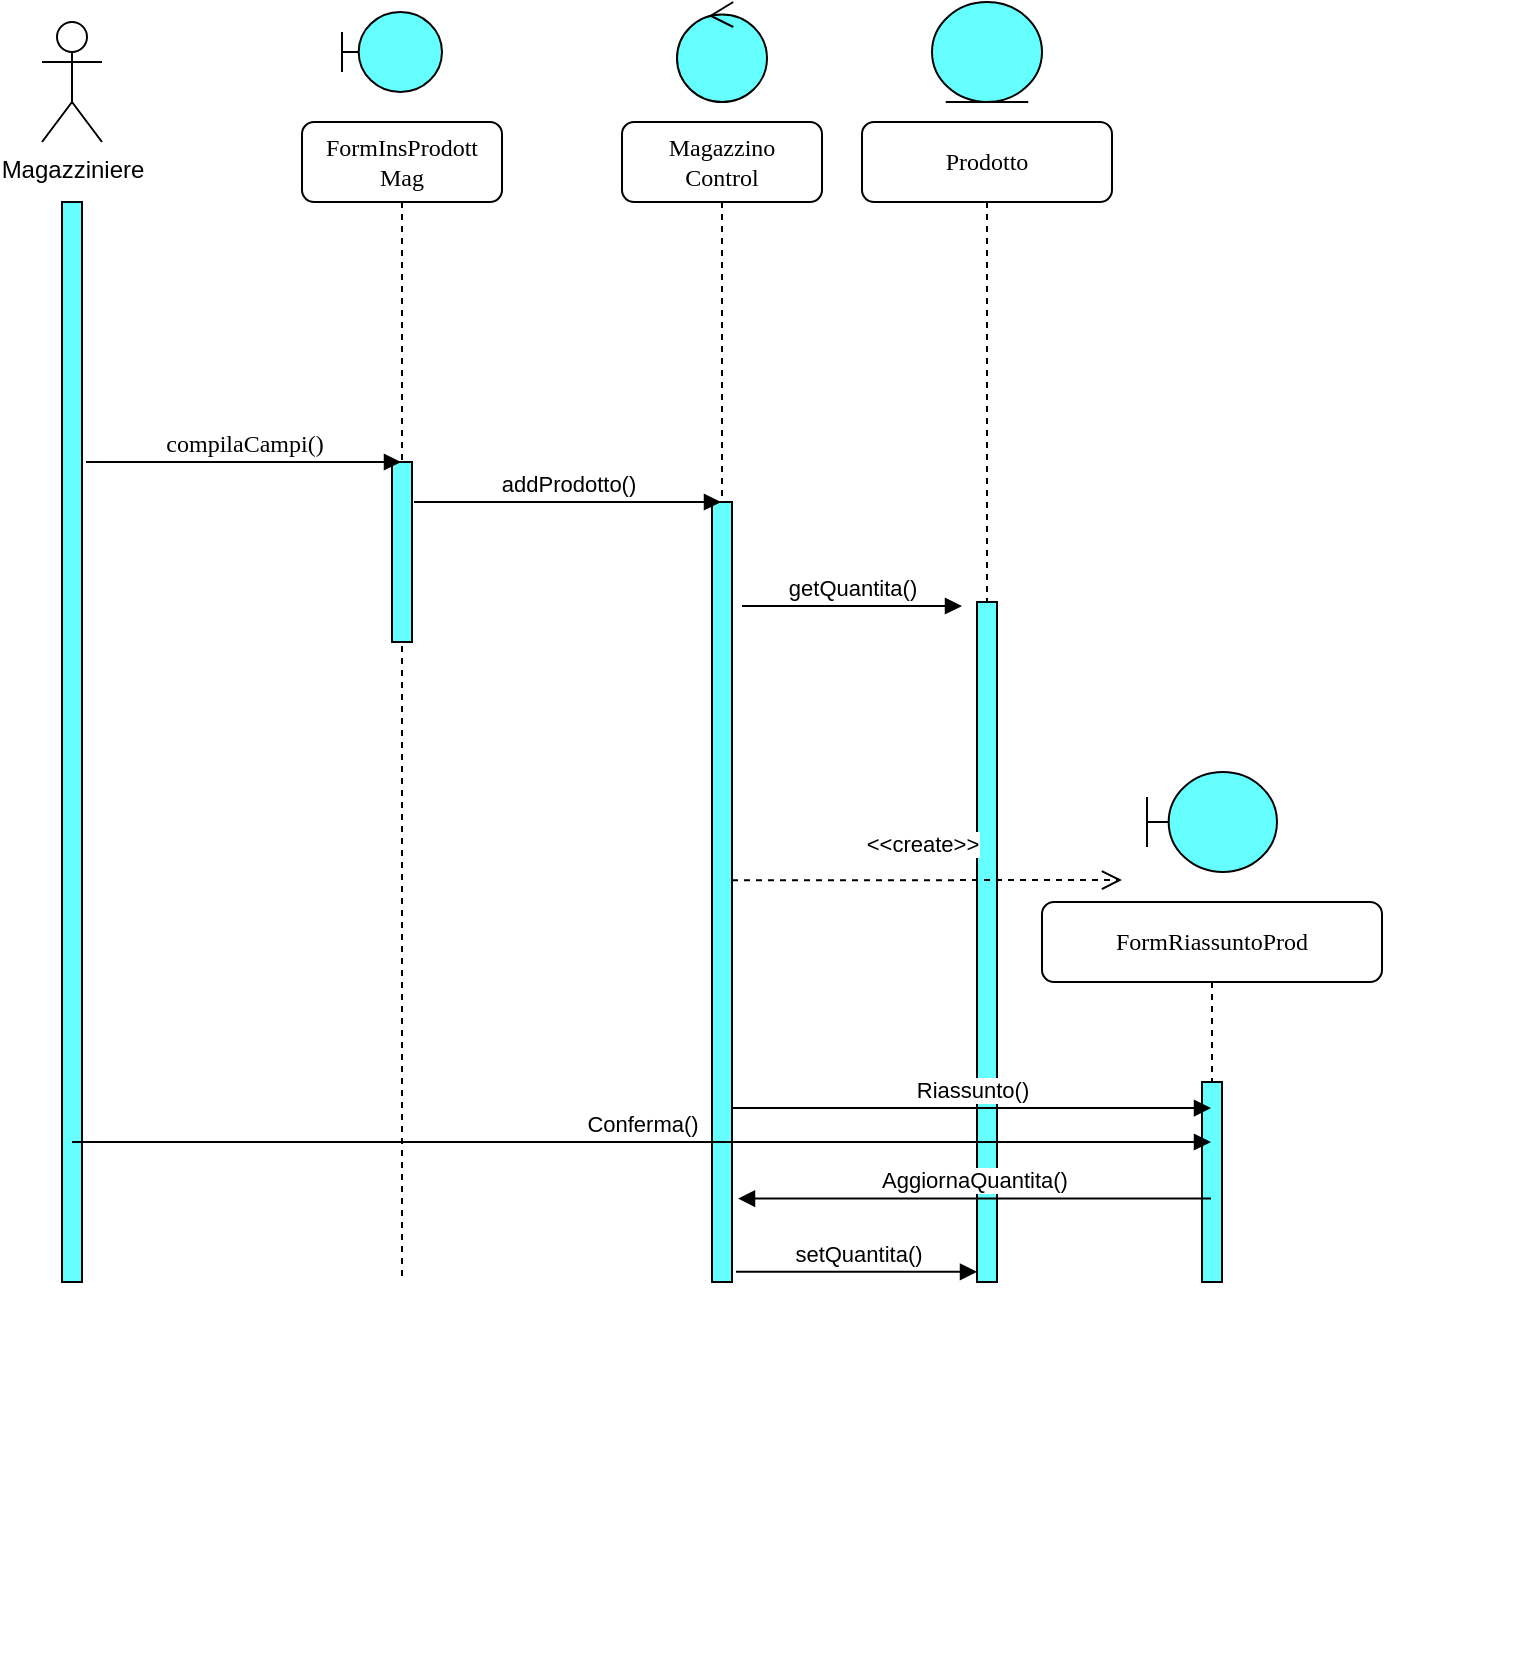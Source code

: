 <mxfile version="13.10.2" type="device"><diagram name="Page-1" id="13e1069c-82ec-6db2-03f1-153e76fe0fe0"><mxGraphModel dx="868" dy="492" grid="1" gridSize="10" guides="1" tooltips="1" connect="1" arrows="1" fold="1" page="1" pageScale="1" pageWidth="1100" pageHeight="850" background="#ffffff" math="0" shadow="0"><root><mxCell id="0"/><mxCell id="1" parent="0"/><mxCell id="7baba1c4bc27f4b0-2" value="FormInsProdott&lt;br&gt;Mag" style="shape=umlLifeline;perimeter=lifelinePerimeter;whiteSpace=wrap;html=1;container=1;collapsible=0;recursiveResize=0;outlineConnect=0;rounded=1;shadow=0;comic=0;labelBackgroundColor=none;strokeWidth=1;fontFamily=Verdana;fontSize=12;align=center;" parent="1" vertex="1"><mxGeometry x="240" y="100" width="100" height="580" as="geometry"/></mxCell><mxCell id="7baba1c4bc27f4b0-10" value="" style="html=1;points=[];perimeter=orthogonalPerimeter;rounded=0;shadow=0;comic=0;labelBackgroundColor=none;strokeWidth=1;fontFamily=Verdana;fontSize=12;align=center;fillColor=#66FFFF;" parent="7baba1c4bc27f4b0-2" vertex="1"><mxGeometry x="45" y="170" width="10" height="90" as="geometry"/></mxCell><mxCell id="sH8My4Nuk2cVDS_fJ5RP-1" value="Magazziniere" style="shape=umlActor;verticalLabelPosition=bottom;verticalAlign=top;html=1;outlineConnect=0;" parent="1" vertex="1"><mxGeometry x="110" y="50" width="30" height="60" as="geometry"/></mxCell><mxCell id="sH8My4Nuk2cVDS_fJ5RP-3" value="" style="html=1;points=[];perimeter=orthogonalPerimeter;rounded=0;shadow=0;comic=0;labelBackgroundColor=none;strokeWidth=1;fontFamily=Verdana;fontSize=12;align=center;fillColor=#66FFFF;" parent="1" vertex="1"><mxGeometry x="120" y="140" width="10" height="540" as="geometry"/></mxCell><mxCell id="sH8My4Nuk2cVDS_fJ5RP-10" value="Magazzino&lt;br&gt;Control" style="shape=umlLifeline;perimeter=lifelinePerimeter;whiteSpace=wrap;html=1;container=1;collapsible=0;recursiveResize=0;outlineConnect=0;rounded=1;shadow=0;comic=0;labelBackgroundColor=none;strokeWidth=1;fontFamily=Verdana;fontSize=12;align=center;" parent="1" vertex="1"><mxGeometry x="400" y="100" width="100" height="580" as="geometry"/></mxCell><mxCell id="sH8My4Nuk2cVDS_fJ5RP-11" value="" style="html=1;points=[];perimeter=orthogonalPerimeter;rounded=0;shadow=0;comic=0;labelBackgroundColor=none;strokeWidth=1;fontFamily=Verdana;fontSize=12;align=center;fillColor=#66FFFF;" parent="sH8My4Nuk2cVDS_fJ5RP-10" vertex="1"><mxGeometry x="45" y="190" width="10" height="390" as="geometry"/></mxCell><mxCell id="sH8My4Nuk2cVDS_fJ5RP-13" value="compilaCampi()" style="html=1;verticalAlign=bottom;endArrow=block;labelBackgroundColor=none;fontFamily=Verdana;fontSize=12;edgeStyle=elbowEdgeStyle;elbow=vertical;" parent="1" target="7baba1c4bc27f4b0-2" edge="1"><mxGeometry relative="1" as="geometry"><mxPoint x="132" y="270" as="sourcePoint"/><mxPoint x="260" y="271" as="targetPoint"/><Array as="points"/></mxGeometry></mxCell><mxCell id="sH8My4Nuk2cVDS_fJ5RP-15" value="addProdotto()" style="html=1;verticalAlign=bottom;endArrow=block;" parent="1" target="sH8My4Nuk2cVDS_fJ5RP-10" edge="1"><mxGeometry width="80" relative="1" as="geometry"><mxPoint x="296" y="290" as="sourcePoint"/><mxPoint x="420" y="290" as="targetPoint"/></mxGeometry></mxCell><mxCell id="sH8My4Nuk2cVDS_fJ5RP-17" value="getQuantita()" style="html=1;verticalAlign=bottom;endArrow=block;" parent="1" edge="1"><mxGeometry width="80" relative="1" as="geometry"><mxPoint x="460" y="342" as="sourcePoint"/><mxPoint x="570" y="342" as="targetPoint"/></mxGeometry></mxCell><mxCell id="sH8My4Nuk2cVDS_fJ5RP-18" value="Prodotto" style="shape=umlLifeline;perimeter=lifelinePerimeter;whiteSpace=wrap;html=1;container=1;collapsible=0;recursiveResize=0;outlineConnect=0;rounded=1;shadow=0;comic=0;labelBackgroundColor=none;strokeWidth=1;fontFamily=Verdana;fontSize=12;align=center;" parent="1" vertex="1"><mxGeometry x="520" y="100" width="125" height="580" as="geometry"/></mxCell><mxCell id="sH8My4Nuk2cVDS_fJ5RP-19" value="" style="html=1;points=[];perimeter=orthogonalPerimeter;rounded=0;shadow=0;comic=0;labelBackgroundColor=none;strokeWidth=1;fontFamily=Verdana;fontSize=12;align=center;fillColor=#66FFFF;" parent="sH8My4Nuk2cVDS_fJ5RP-18" vertex="1"><mxGeometry x="57.5" y="240" width="10" height="340" as="geometry"/></mxCell><mxCell id="sH8My4Nuk2cVDS_fJ5RP-38" style="edgeStyle=orthogonalEdgeStyle;rounded=0;orthogonalLoop=1;jettySize=auto;html=1;exitX=0.5;exitY=1;exitDx=0;exitDy=0;" parent="1" edge="1"><mxGeometry relative="1" as="geometry"><mxPoint x="845" y="860" as="sourcePoint"/><mxPoint x="845" y="860" as="targetPoint"/></mxGeometry></mxCell><mxCell id="0qIgahLn8RnxLVcaG4aQ-4" value="FormRiassuntoProd" style="shape=umlLifeline;perimeter=lifelinePerimeter;whiteSpace=wrap;html=1;container=1;collapsible=0;recursiveResize=0;outlineConnect=0;rounded=1;shadow=0;comic=0;labelBackgroundColor=none;strokeWidth=1;fontFamily=Verdana;fontSize=12;align=center;" parent="1" vertex="1"><mxGeometry x="610" y="490" width="170" height="150" as="geometry"/></mxCell><mxCell id="0qIgahLn8RnxLVcaG4aQ-5" value="" style="html=1;points=[];perimeter=orthogonalPerimeter;rounded=0;shadow=0;comic=0;labelBackgroundColor=none;strokeWidth=1;fontFamily=Verdana;fontSize=12;align=center;fillColor=#66FFFF;" parent="0qIgahLn8RnxLVcaG4aQ-4" vertex="1"><mxGeometry x="80" y="90" width="10" height="100" as="geometry"/></mxCell><mxCell id="0qIgahLn8RnxLVcaG4aQ-11" value="" style="shape=umlBoundary;whiteSpace=wrap;html=1;fillColor=#66FFFF;" parent="1" vertex="1"><mxGeometry x="260" y="45" width="50" height="40" as="geometry"/></mxCell><mxCell id="0qIgahLn8RnxLVcaG4aQ-12" value="" style="ellipse;shape=umlControl;whiteSpace=wrap;html=1;fillColor=#66FFFF;" parent="1" vertex="1"><mxGeometry x="427.5" y="40" width="45" height="50" as="geometry"/></mxCell><mxCell id="0qIgahLn8RnxLVcaG4aQ-13" value="" style="ellipse;shape=umlEntity;whiteSpace=wrap;html=1;fillColor=#66FFFF;" parent="1" vertex="1"><mxGeometry x="555" y="40" width="55" height="50" as="geometry"/></mxCell><mxCell id="0qIgahLn8RnxLVcaG4aQ-14" value="" style="shape=umlBoundary;whiteSpace=wrap;html=1;fillColor=#66FFFF;" parent="1" vertex="1"><mxGeometry x="662.5" y="425" width="65" height="50" as="geometry"/></mxCell><mxCell id="MEzNawDrW4NFNghGx_fj-1" value="Riassunto()" style="html=1;verticalAlign=bottom;endArrow=block;exitX=1;exitY=0.777;exitDx=0;exitDy=0;exitPerimeter=0;" parent="1" source="sH8My4Nuk2cVDS_fJ5RP-11" target="0qIgahLn8RnxLVcaG4aQ-4" edge="1"><mxGeometry width="80" relative="1" as="geometry"><mxPoint x="450" y="480" as="sourcePoint"/><mxPoint x="560" y="480" as="targetPoint"/></mxGeometry></mxCell><mxCell id="MEzNawDrW4NFNghGx_fj-5" value="AggiornaQuantita()" style="html=1;verticalAlign=bottom;endArrow=block;entryX=1.3;entryY=0.893;entryDx=0;entryDy=0;entryPerimeter=0;" parent="1" source="0qIgahLn8RnxLVcaG4aQ-4" target="sH8My4Nuk2cVDS_fJ5RP-11" edge="1"><mxGeometry width="80" relative="1" as="geometry"><mxPoint x="470" y="352" as="sourcePoint"/><mxPoint x="580" y="352" as="targetPoint"/></mxGeometry></mxCell><mxCell id="LHJ3WhplbaEIWq7N5d2U-4" value="setQuantita()" style="html=1;verticalAlign=bottom;endArrow=block;exitX=1.2;exitY=0.987;exitDx=0;exitDy=0;exitPerimeter=0;" parent="1" source="sH8My4Nuk2cVDS_fJ5RP-11" target="sH8My4Nuk2cVDS_fJ5RP-19" edge="1"><mxGeometry width="80" relative="1" as="geometry"><mxPoint x="704.5" y="648.27" as="sourcePoint"/><mxPoint x="468" y="648.27" as="targetPoint"/></mxGeometry></mxCell><mxCell id="LHJ3WhplbaEIWq7N5d2U-5" value="&amp;lt;&amp;lt;create&amp;gt;&amp;gt;" style="html=1;verticalAlign=bottom;endArrow=open;dashed=1;endSize=8;exitX=1;exitY=0.485;exitDx=0;exitDy=0;exitPerimeter=0;" parent="1" source="sH8My4Nuk2cVDS_fJ5RP-11" edge="1"><mxGeometry x="-0.026" y="9" relative="1" as="geometry"><mxPoint x="600" y="390" as="sourcePoint"/><mxPoint x="650" y="479" as="targetPoint"/><mxPoint as="offset"/></mxGeometry></mxCell><mxCell id="s9p1NZjPNTyTpY-gzZ1L-1" value="Conferma()" style="html=1;verticalAlign=bottom;endArrow=block;" edge="1" parent="1" target="0qIgahLn8RnxLVcaG4aQ-4"><mxGeometry width="80" relative="1" as="geometry"><mxPoint x="125" y="610" as="sourcePoint"/><mxPoint x="704.5" y="603.03" as="targetPoint"/></mxGeometry></mxCell></root></mxGraphModel></diagram></mxfile>